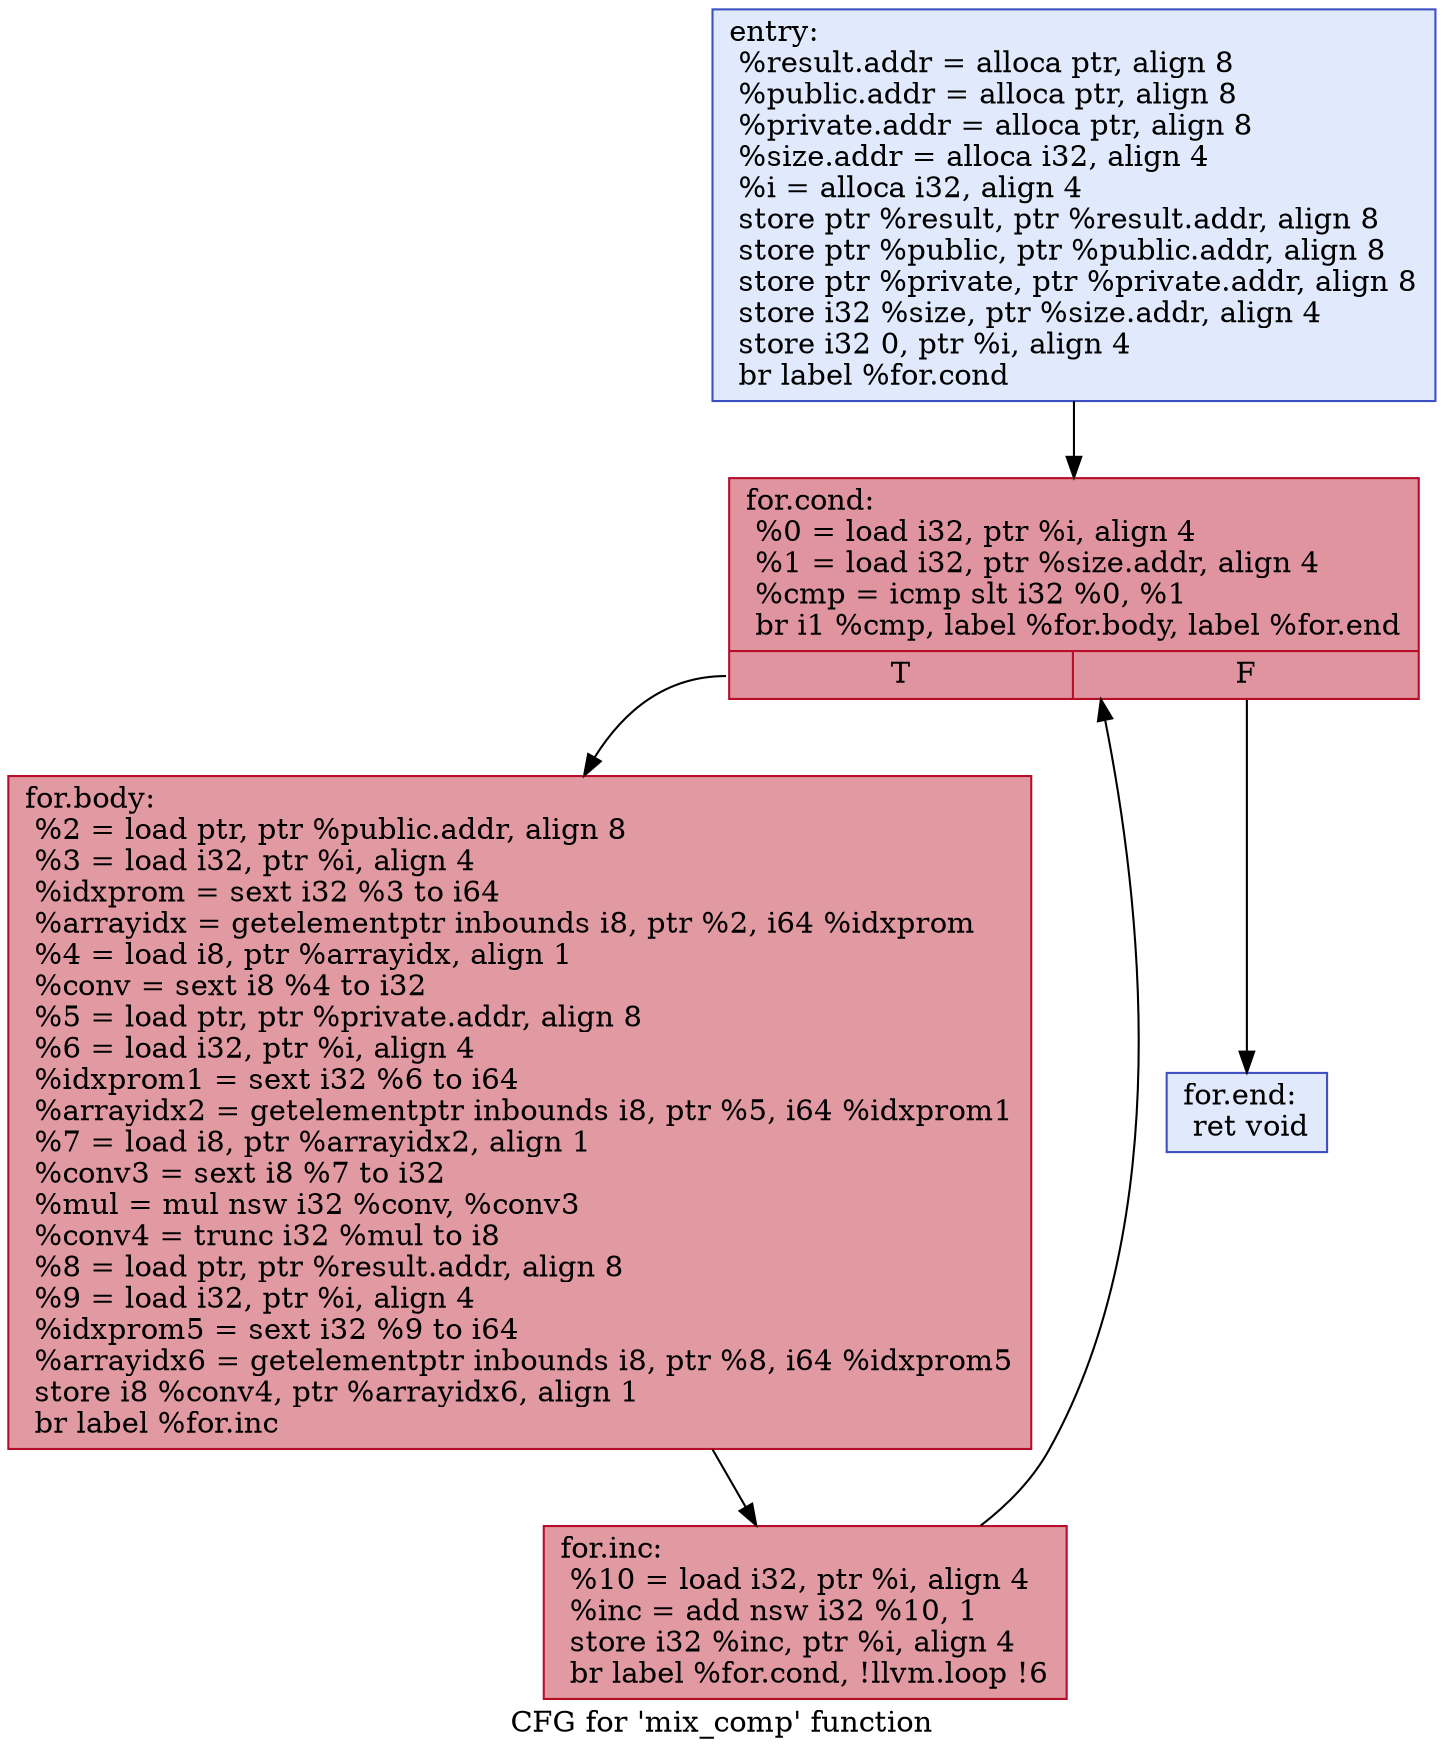 digraph "CFG for 'mix_comp' function" {
	label="CFG for 'mix_comp' function";

	Node0x558a8c408a70 [shape=record,color="#3d50c3ff", style=filled, fillcolor="#b9d0f970",label="{entry:\l  %result.addr = alloca ptr, align 8\l  %public.addr = alloca ptr, align 8\l  %private.addr = alloca ptr, align 8\l  %size.addr = alloca i32, align 4\l  %i = alloca i32, align 4\l  store ptr %result, ptr %result.addr, align 8\l  store ptr %public, ptr %public.addr, align 8\l  store ptr %private, ptr %private.addr, align 8\l  store i32 %size, ptr %size.addr, align 4\l  store i32 0, ptr %i, align 4\l  br label %for.cond\l}"];
	Node0x558a8c408a70 -> Node0x558a8c409070;
	Node0x558a8c409070 [shape=record,color="#b70d28ff", style=filled, fillcolor="#b70d2870",label="{for.cond:                                         \l  %0 = load i32, ptr %i, align 4\l  %1 = load i32, ptr %size.addr, align 4\l  %cmp = icmp slt i32 %0, %1\l  br i1 %cmp, label %for.body, label %for.end\l|{<s0>T|<s1>F}}"];
	Node0x558a8c409070:s0 -> Node0x558a8c409310;
	Node0x558a8c409070:s1 -> Node0x558a8c404d60;
	Node0x558a8c409310 [shape=record,color="#b70d28ff", style=filled, fillcolor="#bb1b2c70",label="{for.body:                                         \l  %2 = load ptr, ptr %public.addr, align 8\l  %3 = load i32, ptr %i, align 4\l  %idxprom = sext i32 %3 to i64\l  %arrayidx = getelementptr inbounds i8, ptr %2, i64 %idxprom\l  %4 = load i8, ptr %arrayidx, align 1\l  %conv = sext i8 %4 to i32\l  %5 = load ptr, ptr %private.addr, align 8\l  %6 = load i32, ptr %i, align 4\l  %idxprom1 = sext i32 %6 to i64\l  %arrayidx2 = getelementptr inbounds i8, ptr %5, i64 %idxprom1\l  %7 = load i8, ptr %arrayidx2, align 1\l  %conv3 = sext i8 %7 to i32\l  %mul = mul nsw i32 %conv, %conv3\l  %conv4 = trunc i32 %mul to i8\l  %8 = load ptr, ptr %result.addr, align 8\l  %9 = load i32, ptr %i, align 4\l  %idxprom5 = sext i32 %9 to i64\l  %arrayidx6 = getelementptr inbounds i8, ptr %8, i64 %idxprom5\l  store i8 %conv4, ptr %arrayidx6, align 1\l  br label %for.inc\l}"];
	Node0x558a8c409310 -> Node0x558a8c405140;
	Node0x558a8c405140 [shape=record,color="#b70d28ff", style=filled, fillcolor="#bb1b2c70",label="{for.inc:                                          \l  %10 = load i32, ptr %i, align 4\l  %inc = add nsw i32 %10, 1\l  store i32 %inc, ptr %i, align 4\l  br label %for.cond, !llvm.loop !6\l}"];
	Node0x558a8c405140 -> Node0x558a8c409070;
	Node0x558a8c404d60 [shape=record,color="#3d50c3ff", style=filled, fillcolor="#b9d0f970",label="{for.end:                                          \l  ret void\l}"];
}
